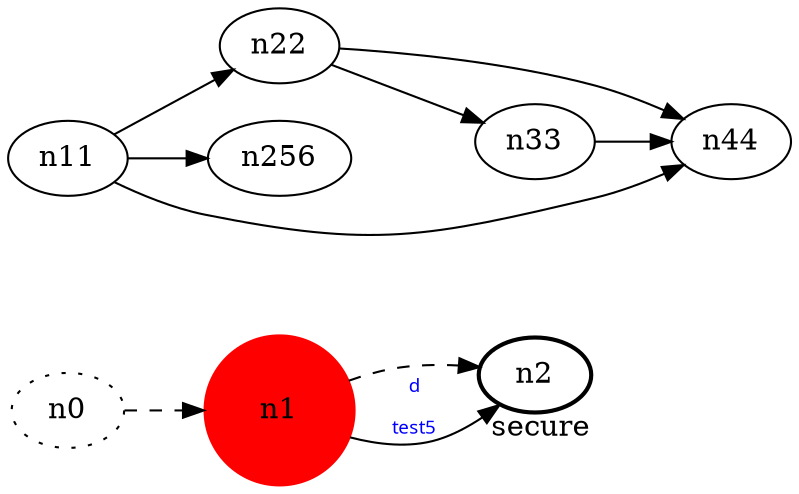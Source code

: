 digraph test5 {
	rankdir=LR;
	fontcolor=blue; /* c0; c1; c0 -- c1 */
	n0 [style=dotted, fillcolor="#123456"]; // c2; c3; c2 -- c3
	n1 [height=1, width=1, color=red, style=filled];
	n2 [style=bold, xlabel="secure"];
	n0 -> n1 -> n2[style=dashed];
	n1 -> n2 [fontname="comic sans", label="d\n\l\G", fontcolor=blue, fontsize=9];
	n11 -> n22;
	n11 -> n256;
	n11 -> n44;
	n22 -> n33;
	n22 -> n44;
	n33 -> n44;
}
